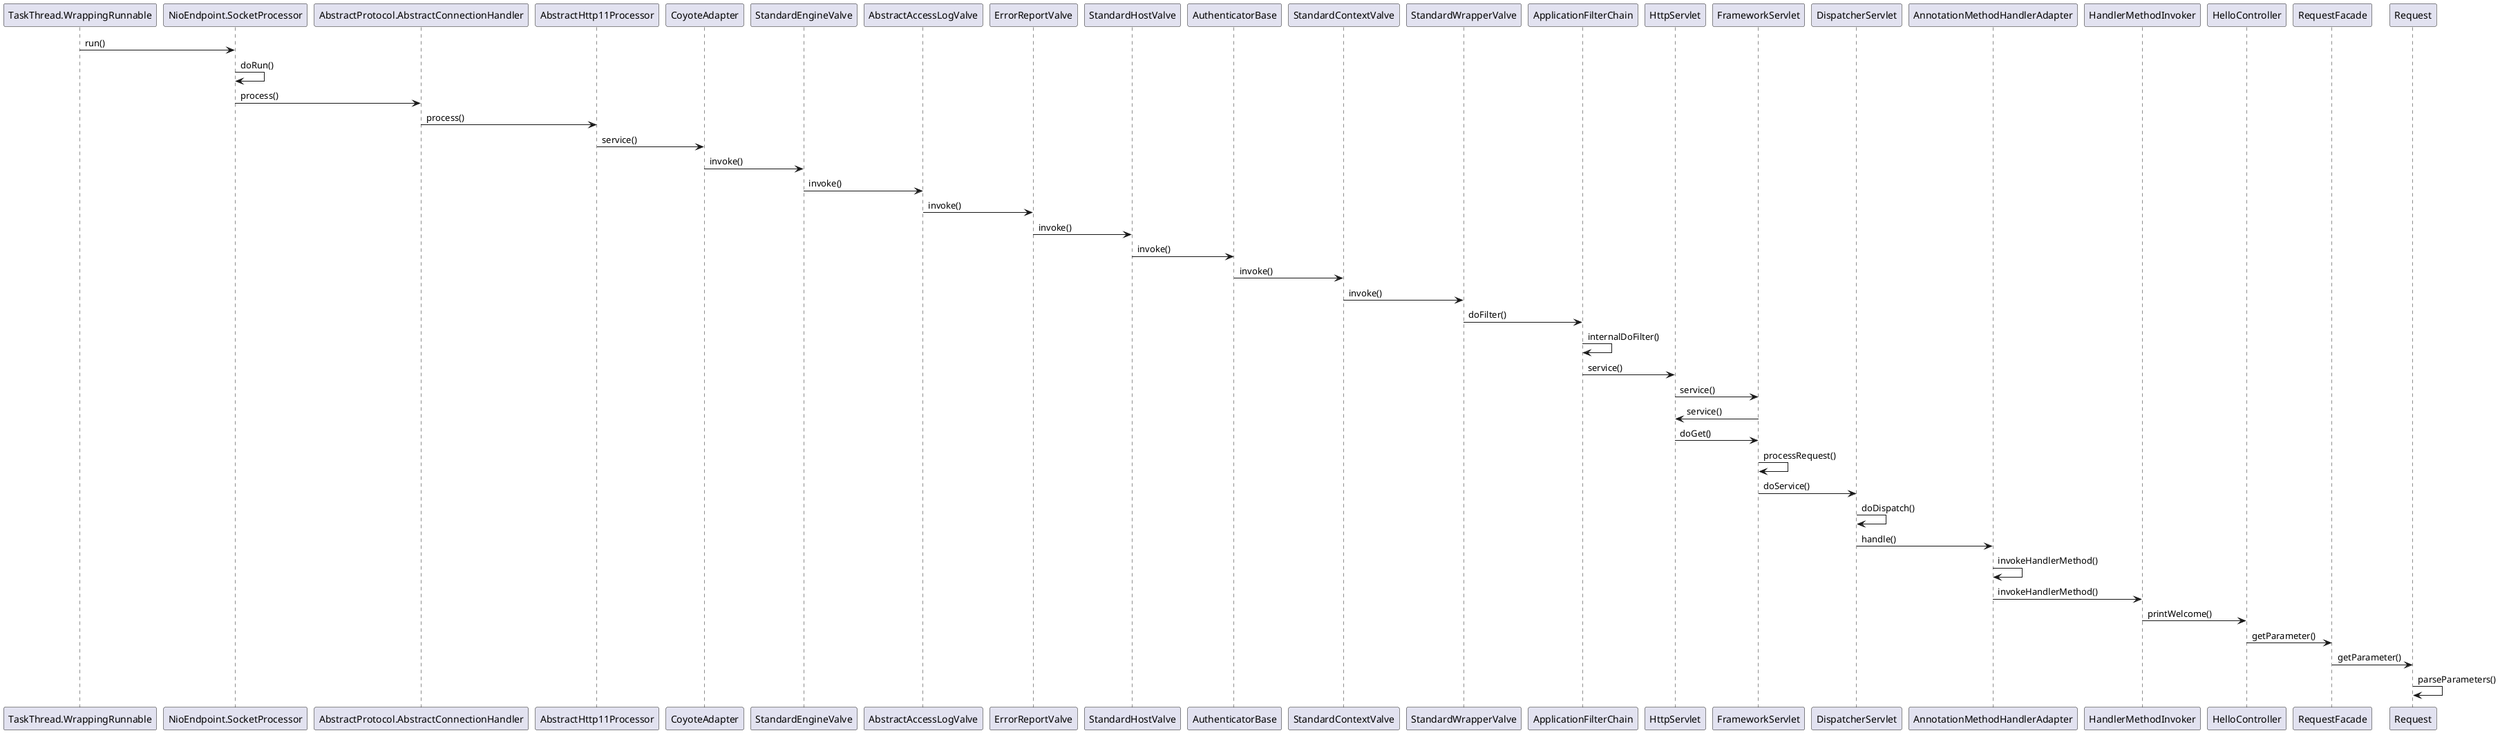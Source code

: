 @startuml
TaskThread.WrappingRunnable -> NioEndpoint.SocketProcessor :run()
 NioEndpoint.SocketProcessor -> NioEndpoint.SocketProcessor :doRun()
 NioEndpoint.SocketProcessor -> AbstractProtocol.AbstractConnectionHandler :process()
 AbstractProtocol.AbstractConnectionHandler -> AbstractHttp11Processor :process()
 AbstractHttp11Processor -> CoyoteAdapter :service()
 CoyoteAdapter -> StandardEngineValve :invoke()
 StandardEngineValve -> AbstractAccessLogValve :invoke()
 AbstractAccessLogValve -> ErrorReportValve :invoke()
 ErrorReportValve -> StandardHostValve :invoke()
 StandardHostValve -> AuthenticatorBase :invoke()
 AuthenticatorBase -> StandardContextValve :invoke()
 StandardContextValve -> StandardWrapperValve :invoke()
 StandardWrapperValve -> ApplicationFilterChain :doFilter()
 ApplicationFilterChain -> ApplicationFilterChain :internalDoFilter()
 ApplicationFilterChain -> HttpServlet :service()
 HttpServlet -> FrameworkServlet :service()
 FrameworkServlet -> HttpServlet :service()
 HttpServlet -> FrameworkServlet :doGet()
 FrameworkServlet -> FrameworkServlet :processRequest()
 FrameworkServlet -> DispatcherServlet :doService()
 DispatcherServlet -> DispatcherServlet :doDispatch()
 DispatcherServlet -> AnnotationMethodHandlerAdapter :handle()
 AnnotationMethodHandlerAdapter -> AnnotationMethodHandlerAdapter :invokeHandlerMethod()
 AnnotationMethodHandlerAdapter -> HandlerMethodInvoker :invokeHandlerMethod()
 HandlerMethodInvoker -> HelloController :printWelcome()
 HelloController -> RequestFacade :getParameter()
 RequestFacade -> Request :getParameter()
 Request -> Request :parseParameters()
@enduml